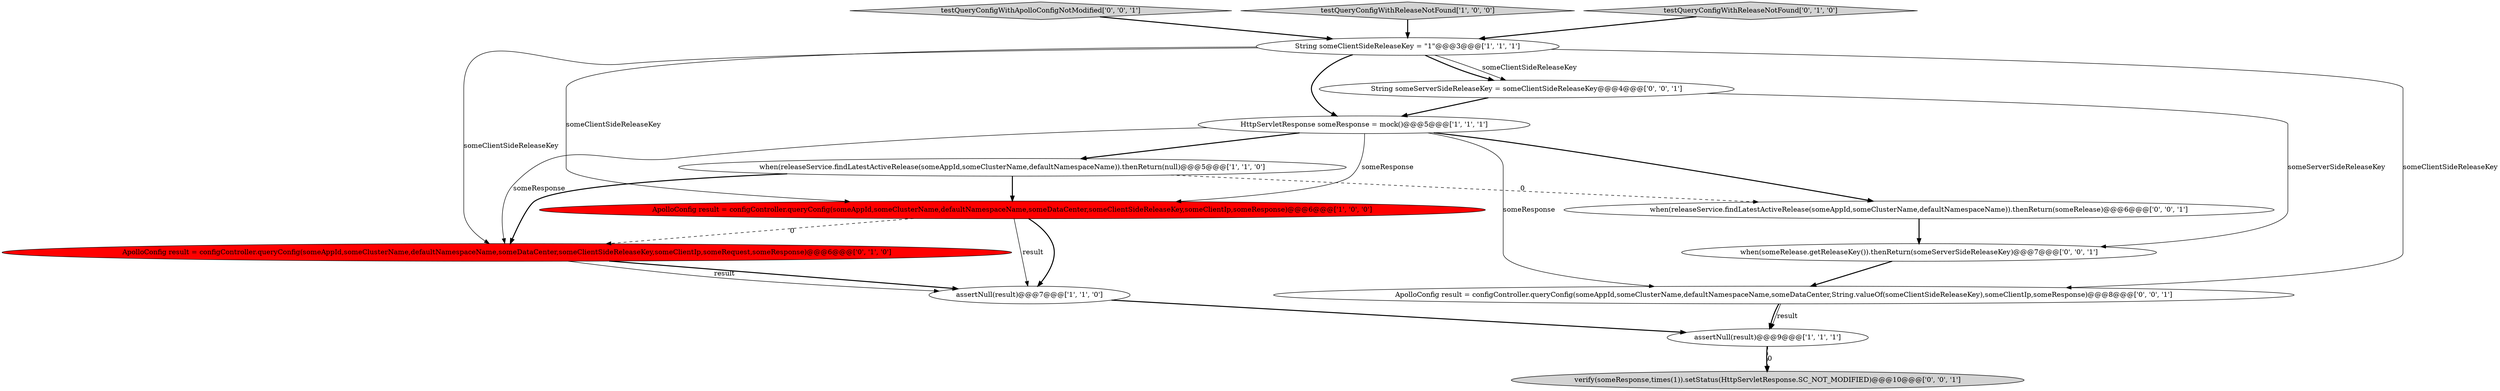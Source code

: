 digraph {
12 [style = filled, label = "when(someRelease.getReleaseKey()).thenReturn(someServerSideReleaseKey)@@@7@@@['0', '0', '1']", fillcolor = white, shape = ellipse image = "AAA0AAABBB3BBB"];
14 [style = filled, label = "testQueryConfigWithApolloConfigNotModified['0', '0', '1']", fillcolor = lightgray, shape = diamond image = "AAA0AAABBB3BBB"];
2 [style = filled, label = "assertNull(result)@@@7@@@['1', '1', '0']", fillcolor = white, shape = ellipse image = "AAA0AAABBB1BBB"];
1 [style = filled, label = "HttpServletResponse someResponse = mock()@@@5@@@['1', '1', '1']", fillcolor = white, shape = ellipse image = "AAA0AAABBB1BBB"];
0 [style = filled, label = "ApolloConfig result = configController.queryConfig(someAppId,someClusterName,defaultNamespaceName,someDataCenter,someClientSideReleaseKey,someClientIp,someResponse)@@@6@@@['1', '0', '0']", fillcolor = red, shape = ellipse image = "AAA1AAABBB1BBB"];
6 [style = filled, label = "testQueryConfigWithReleaseNotFound['1', '0', '0']", fillcolor = lightgray, shape = diamond image = "AAA0AAABBB1BBB"];
7 [style = filled, label = "ApolloConfig result = configController.queryConfig(someAppId,someClusterName,defaultNamespaceName,someDataCenter,someClientSideReleaseKey,someClientIp,someRequest,someResponse)@@@6@@@['0', '1', '0']", fillcolor = red, shape = ellipse image = "AAA1AAABBB2BBB"];
4 [style = filled, label = "assertNull(result)@@@9@@@['1', '1', '1']", fillcolor = white, shape = ellipse image = "AAA0AAABBB1BBB"];
13 [style = filled, label = "ApolloConfig result = configController.queryConfig(someAppId,someClusterName,defaultNamespaceName,someDataCenter,String.valueOf(someClientSideReleaseKey),someClientIp,someResponse)@@@8@@@['0', '0', '1']", fillcolor = white, shape = ellipse image = "AAA0AAABBB3BBB"];
3 [style = filled, label = "when(releaseService.findLatestActiveRelease(someAppId,someClusterName,defaultNamespaceName)).thenReturn(null)@@@5@@@['1', '1', '0']", fillcolor = white, shape = ellipse image = "AAA0AAABBB1BBB"];
5 [style = filled, label = "String someClientSideReleaseKey = \"1\"@@@3@@@['1', '1', '1']", fillcolor = white, shape = ellipse image = "AAA0AAABBB1BBB"];
9 [style = filled, label = "verify(someResponse,times(1)).setStatus(HttpServletResponse.SC_NOT_MODIFIED)@@@10@@@['0', '0', '1']", fillcolor = lightgray, shape = ellipse image = "AAA0AAABBB3BBB"];
10 [style = filled, label = "String someServerSideReleaseKey = someClientSideReleaseKey@@@4@@@['0', '0', '1']", fillcolor = white, shape = ellipse image = "AAA0AAABBB3BBB"];
11 [style = filled, label = "when(releaseService.findLatestActiveRelease(someAppId,someClusterName,defaultNamespaceName)).thenReturn(someRelease)@@@6@@@['0', '0', '1']", fillcolor = white, shape = ellipse image = "AAA0AAABBB3BBB"];
8 [style = filled, label = "testQueryConfigWithReleaseNotFound['0', '1', '0']", fillcolor = lightgray, shape = diamond image = "AAA0AAABBB2BBB"];
4->9 [style = bold, label=""];
5->10 [style = bold, label=""];
5->7 [style = solid, label="someClientSideReleaseKey"];
0->2 [style = bold, label=""];
1->3 [style = bold, label=""];
11->12 [style = bold, label=""];
2->4 [style = bold, label=""];
5->10 [style = solid, label="someClientSideReleaseKey"];
3->0 [style = bold, label=""];
1->11 [style = bold, label=""];
13->4 [style = solid, label="result"];
0->2 [style = solid, label="result"];
12->13 [style = bold, label=""];
5->1 [style = bold, label=""];
6->5 [style = bold, label=""];
4->9 [style = dashed, label="0"];
1->7 [style = solid, label="someResponse"];
8->5 [style = bold, label=""];
3->7 [style = bold, label=""];
7->2 [style = bold, label=""];
5->0 [style = solid, label="someClientSideReleaseKey"];
5->13 [style = solid, label="someClientSideReleaseKey"];
1->13 [style = solid, label="someResponse"];
10->1 [style = bold, label=""];
7->2 [style = solid, label="result"];
10->12 [style = solid, label="someServerSideReleaseKey"];
0->7 [style = dashed, label="0"];
1->0 [style = solid, label="someResponse"];
3->11 [style = dashed, label="0"];
14->5 [style = bold, label=""];
13->4 [style = bold, label=""];
}
